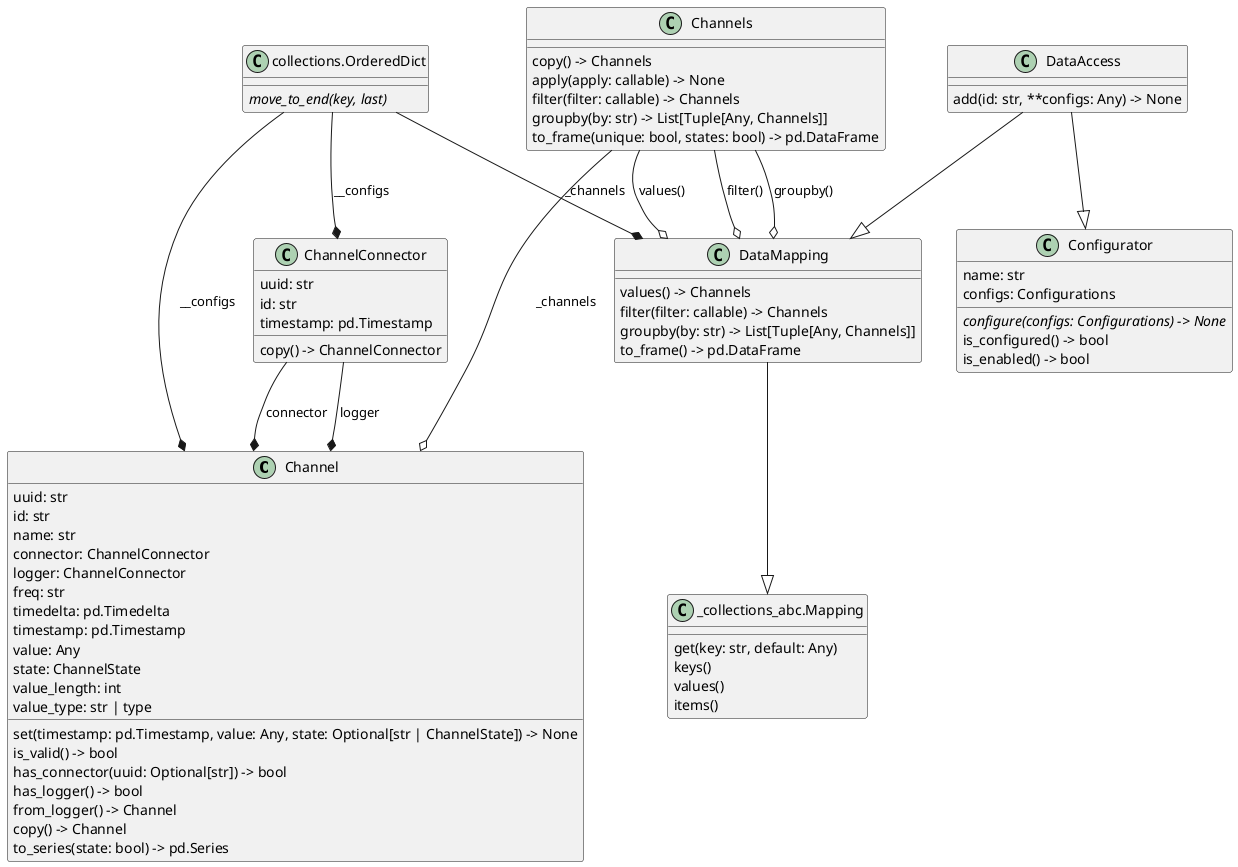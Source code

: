 @startuml loris.data.access.DataAccess
set namespaceSeparator none
class "Channel" as loris.channels.channel.Channel {
  uuid: str
  id: str
  name: str
  connector: ChannelConnector
  logger: ChannelConnector
  freq: str
  timedelta: pd.Timedelta
  timestamp: pd.Timestamp
  value: Any
  state: ChannelState
  value_length: int
  value_type: str | type
  set(timestamp: pd.Timestamp, value: Any, state: Optional[str | ChannelState]) -> None
  is_valid() -> bool
  has_connector(uuid: Optional[str]) -> bool
  has_logger() -> bool
  from_logger() -> Channel
  copy() -> Channel
  to_series(state: bool) -> pd.Series
}
class "ChannelConnector" as loris.channels.connector.ChannelConnector {
  uuid: str
  id: str
  timestamp: pd.Timestamp
  copy() -> ChannelConnector
}
class "Channels" as loris.channels.collection.Channels {
  copy() -> Channels
  apply(apply: callable) -> None
  filter(filter: callable) -> Channels
  groupby(by: str) -> List[Tuple[Any, Channels]]
  to_frame(unique: bool, states: bool) -> pd.DataFrame
}
class "DataAccess" as loris.data.access.DataAccess {
  add(id: str, **configs: Any) -> None
}
class "DataMapping" as loris.data.mapping.DataMapping {
  values() -> Channels
  filter(filter: callable) -> Channels
  groupby(by: str) -> List[Tuple[Any, Channels]]
  to_frame() -> pd.DataFrame
}
class _collections_abc.Mapping {
  get(key: str, default: Any)
  keys()
  values()
  items()
}
class collections.OrderedDict {
  {abstract}move_to_end(key, last)
}
class "Configurator" as loris.configs.configurator.Configurator {
  name: str
  configs: Configurations
  {abstract}configure(configs: Configurations) -> None
  is_configured() -> bool
  is_enabled() -> bool
}
loris.channels.connector.ChannelConnector --* loris.channels.channel.Channel : logger
loris.channels.connector.ChannelConnector --* loris.channels.channel.Channel : connector
loris.channels.collection.Channels --o loris.channels.channel.Channel : _channels
loris.channels.collection.Channels --o loris.data.mapping.DataMapping : values()
loris.channels.collection.Channels --o loris.data.mapping.DataMapping : filter()
loris.channels.collection.Channels --o loris.data.mapping.DataMapping : groupby()
loris.data.access.DataAccess --|> loris.configs.configurator.Configurator
loris.data.access.DataAccess --|> loris.data.mapping.DataMapping
loris.data.mapping.DataMapping --|> _collections_abc.Mapping
collections.OrderedDict --* loris.channels.channel.Channel : __configs
collections.OrderedDict --* loris.channels.connector.ChannelConnector : __configs
collections.OrderedDict --* loris.data.mapping.DataMapping : _channels
@enduml
